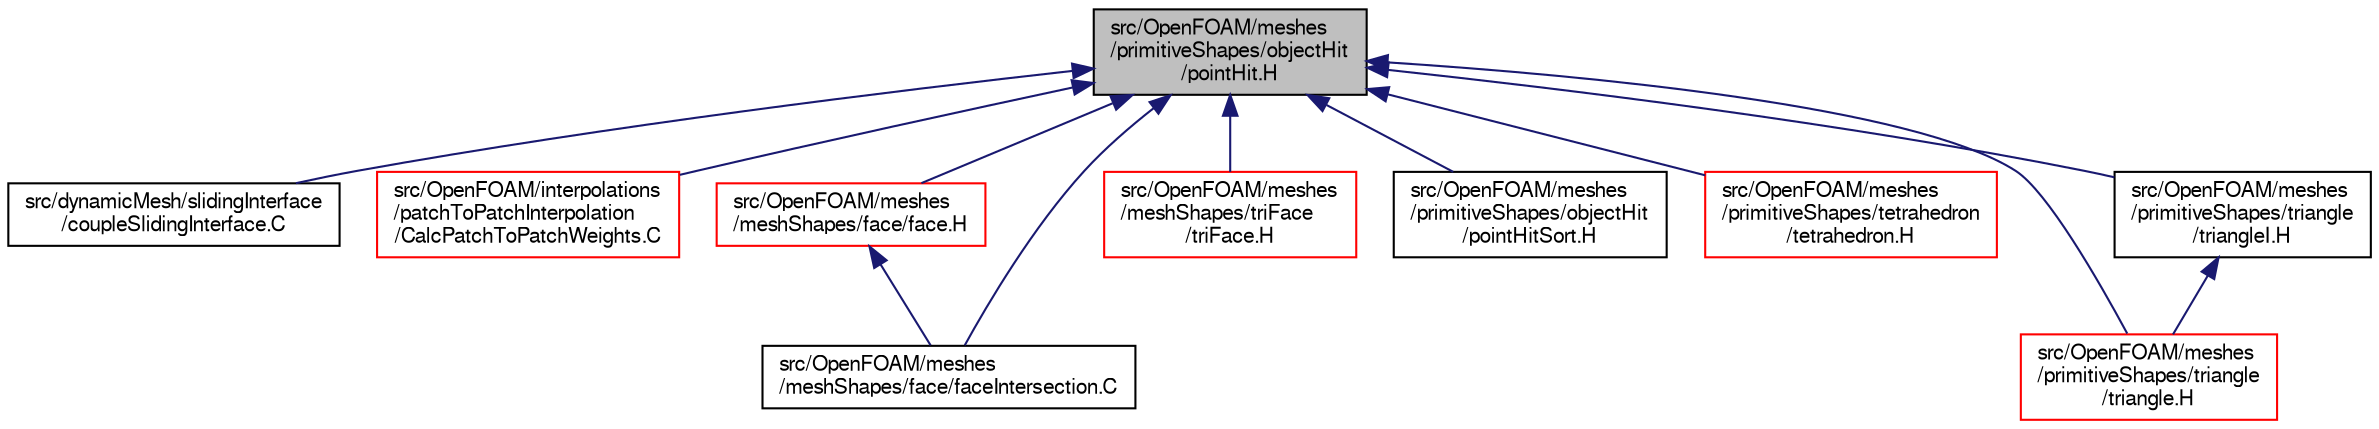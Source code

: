 digraph "src/OpenFOAM/meshes/primitiveShapes/objectHit/pointHit.H"
{
  bgcolor="transparent";
  edge [fontname="FreeSans",fontsize="10",labelfontname="FreeSans",labelfontsize="10"];
  node [fontname="FreeSans",fontsize="10",shape=record];
  Node65 [label="src/OpenFOAM/meshes\l/primitiveShapes/objectHit\l/pointHit.H",height=0.2,width=0.4,color="black", fillcolor="grey75", style="filled", fontcolor="black"];
  Node65 -> Node66 [dir="back",color="midnightblue",fontsize="10",style="solid",fontname="FreeSans"];
  Node66 [label="src/dynamicMesh/slidingInterface\l/coupleSlidingInterface.C",height=0.2,width=0.4,color="black",URL="$a00848.html"];
  Node65 -> Node67 [dir="back",color="midnightblue",fontsize="10",style="solid",fontname="FreeSans"];
  Node67 [label="src/OpenFOAM/interpolations\l/patchToPatchInterpolation\l/CalcPatchToPatchWeights.C",height=0.2,width=0.4,color="red",URL="$a10475.html"];
  Node65 -> Node69 [dir="back",color="midnightblue",fontsize="10",style="solid",fontname="FreeSans"];
  Node69 [label="src/OpenFOAM/meshes\l/meshShapes/face/face.H",height=0.2,width=0.4,color="red",URL="$a11321.html"];
  Node69 -> Node560 [dir="back",color="midnightblue",fontsize="10",style="solid",fontname="FreeSans"];
  Node560 [label="src/OpenFOAM/meshes\l/meshShapes/face/faceIntersection.C",height=0.2,width=0.4,color="black",URL="$a11333.html"];
  Node65 -> Node560 [dir="back",color="midnightblue",fontsize="10",style="solid",fontname="FreeSans"];
  Node65 -> Node3036 [dir="back",color="midnightblue",fontsize="10",style="solid",fontname="FreeSans"];
  Node3036 [label="src/OpenFOAM/meshes\l/meshShapes/triFace\l/triFace.H",height=0.2,width=0.4,color="red",URL="$a11366.html"];
  Node65 -> Node3665 [dir="back",color="midnightblue",fontsize="10",style="solid",fontname="FreeSans"];
  Node3665 [label="src/OpenFOAM/meshes\l/primitiveShapes/objectHit\l/pointHitSort.H",height=0.2,width=0.4,color="black",URL="$a12038.html"];
  Node65 -> Node2910 [dir="back",color="midnightblue",fontsize="10",style="solid",fontname="FreeSans"];
  Node2910 [label="src/OpenFOAM/meshes\l/primitiveShapes/tetrahedron\l/tetrahedron.H",height=0.2,width=0.4,color="red",URL="$a12092.html"];
  Node65 -> Node3666 [dir="back",color="midnightblue",fontsize="10",style="solid",fontname="FreeSans"];
  Node3666 [label="src/OpenFOAM/meshes\l/primitiveShapes/triangle\l/triangle.H",height=0.2,width=0.4,color="red",URL="$a12104.html"];
  Node65 -> Node3670 [dir="back",color="midnightblue",fontsize="10",style="solid",fontname="FreeSans"];
  Node3670 [label="src/OpenFOAM/meshes\l/primitiveShapes/triangle\l/triangleI.H",height=0.2,width=0.4,color="black",URL="$a12107.html"];
  Node3670 -> Node3666 [dir="back",color="midnightblue",fontsize="10",style="solid",fontname="FreeSans"];
}
